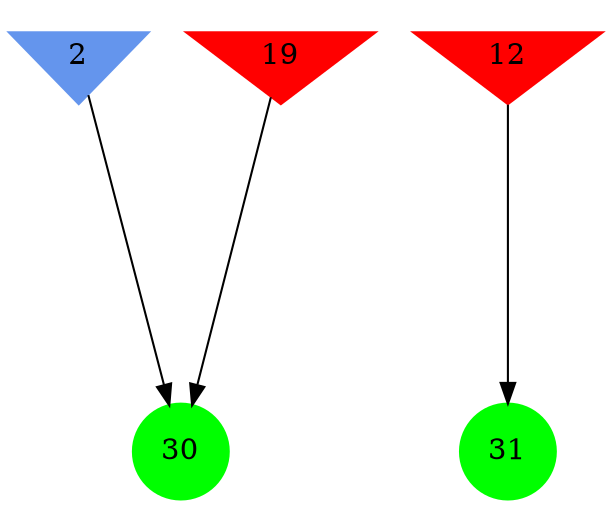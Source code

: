 digraph brain {
	ranksep=2.0;
	2 [shape=invtriangle,style=filled,color=cornflowerblue];
	12 [shape=invtriangle,style=filled,color=red];
	19 [shape=invtriangle,style=filled,color=red];
	30 [shape=circle,style=filled,color=green];
	31 [shape=circle,style=filled,color=green];
	12	->	31;
	2	->	30;
	19	->	30;
	{ rank=same; 2; 12; 19; }
	{ rank=same; }
	{ rank=same; 30; 31; }
}
